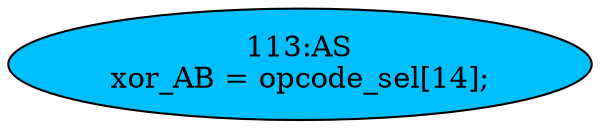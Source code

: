strict digraph "" {
	node [label="\N"];
	"113:AS"	 [ast="<pyverilog.vparser.ast.Assign object at 0x7f7a879fb850>",
		def_var="['xor_AB']",
		fillcolor=deepskyblue,
		label="113:AS
xor_AB = opcode_sel[14];",
		statements="[]",
		style=filled,
		typ=Assign,
		use_var="['opcode_sel']"];
}
